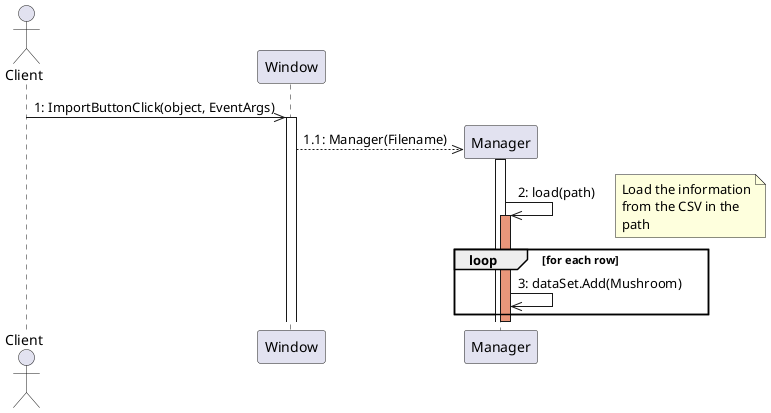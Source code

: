 @startuml Sequence 2

actor Client

Client ->> Window : 1: ImportButtonClick(object, EventArgs)

activate Window
create Manager

Window -->> Manager : 1.1: Manager(Filename)
activate Manager
Manager ->> Manager : 2: load(path)

note right 
Load the information
from the CSV in the
path
end note

activate Manager #DarkSalmon
loop for each row 
Manager ->> Manager : 3: dataSet.Add(Mushroom)

end

deactivate Manager



@enduml